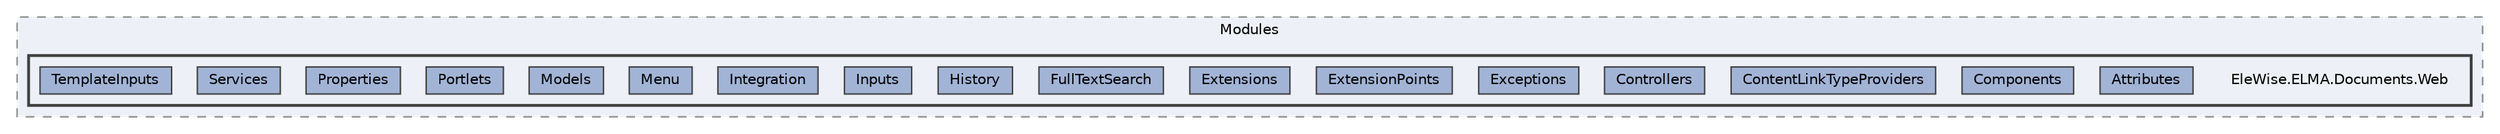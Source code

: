 digraph "Web/Modules/EleWise.ELMA.Documents.Web"
{
 // LATEX_PDF_SIZE
  bgcolor="transparent";
  edge [fontname=Helvetica,fontsize=10,labelfontname=Helvetica,labelfontsize=10];
  node [fontname=Helvetica,fontsize=10,shape=box,height=0.2,width=0.4];
  compound=true
  subgraph clusterdir_7ee4616d7792420b09aab8c4c7e23d47 {
    graph [ bgcolor="#edf0f7", pencolor="grey50", label="Modules", fontname=Helvetica,fontsize=10 style="filled,dashed", URL="dir_7ee4616d7792420b09aab8c4c7e23d47.html",tooltip=""]
  subgraph clusterdir_7b30ed932694c4fcdc3e91e9f60fe418 {
    graph [ bgcolor="#edf0f7", pencolor="grey25", label="", fontname=Helvetica,fontsize=10 style="filled,bold", URL="dir_7b30ed932694c4fcdc3e91e9f60fe418.html",tooltip=""]
    dir_7b30ed932694c4fcdc3e91e9f60fe418 [shape=plaintext, label="EleWise.ELMA.Documents.Web"];
  dir_7e3c239121821acc22a19c106c823294 [label="Attributes", fillcolor="#a2b4d6", color="grey25", style="filled", URL="dir_7e3c239121821acc22a19c106c823294.html",tooltip=""];
  dir_3ef6931c1060d364db395f8614a41e77 [label="Components", fillcolor="#a2b4d6", color="grey25", style="filled", URL="dir_3ef6931c1060d364db395f8614a41e77.html",tooltip=""];
  dir_741f580ca00bad23e8876774fa3c4f71 [label="ContentLinkTypeProviders", fillcolor="#a2b4d6", color="grey25", style="filled", URL="dir_741f580ca00bad23e8876774fa3c4f71.html",tooltip=""];
  dir_6deb799e1f1a23a1f27f861fb427f9b6 [label="Controllers", fillcolor="#a2b4d6", color="grey25", style="filled", URL="dir_6deb799e1f1a23a1f27f861fb427f9b6.html",tooltip=""];
  dir_bb2b354f858ce2dff8287c28ed5b0e49 [label="Exceptions", fillcolor="#a2b4d6", color="grey25", style="filled", URL="dir_bb2b354f858ce2dff8287c28ed5b0e49.html",tooltip=""];
  dir_d74d38a67c711ae572c3abe6956e2b4f [label="ExtensionPoints", fillcolor="#a2b4d6", color="grey25", style="filled", URL="dir_d74d38a67c711ae572c3abe6956e2b4f.html",tooltip=""];
  dir_2c995f03970d651ddab85695f220f5ce [label="Extensions", fillcolor="#a2b4d6", color="grey25", style="filled", URL="dir_2c995f03970d651ddab85695f220f5ce.html",tooltip=""];
  dir_a076539297ccd9c8f491096d3801baf1 [label="FullTextSearch", fillcolor="#a2b4d6", color="grey25", style="filled", URL="dir_a076539297ccd9c8f491096d3801baf1.html",tooltip=""];
  dir_79ac58736bdc90bf3f89be4cd05b9a90 [label="History", fillcolor="#a2b4d6", color="grey25", style="filled", URL="dir_79ac58736bdc90bf3f89be4cd05b9a90.html",tooltip=""];
  dir_7adfb910a5ea3d2d17f011f648d9e30d [label="Inputs", fillcolor="#a2b4d6", color="grey25", style="filled", URL="dir_7adfb910a5ea3d2d17f011f648d9e30d.html",tooltip=""];
  dir_1f085e6e33e216c632fae5773cbf334f [label="Integration", fillcolor="#a2b4d6", color="grey25", style="filled", URL="dir_1f085e6e33e216c632fae5773cbf334f.html",tooltip=""];
  dir_59f7762674b76d273f1fa2eb57deadb0 [label="Menu", fillcolor="#a2b4d6", color="grey25", style="filled", URL="dir_59f7762674b76d273f1fa2eb57deadb0.html",tooltip=""];
  dir_023c37926037916ea22ba90a361d338f [label="Models", fillcolor="#a2b4d6", color="grey25", style="filled", URL="dir_023c37926037916ea22ba90a361d338f.html",tooltip=""];
  dir_a4a0b8d20c8922cfbf34b6b52e110b3d [label="Portlets", fillcolor="#a2b4d6", color="grey25", style="filled", URL="dir_a4a0b8d20c8922cfbf34b6b52e110b3d.html",tooltip=""];
  dir_2f0e9541a67db077c9beb100e4fef3aa [label="Properties", fillcolor="#a2b4d6", color="grey25", style="filled", URL="dir_2f0e9541a67db077c9beb100e4fef3aa.html",tooltip=""];
  dir_d1a78c165151f1039d2a942d362e1d3e [label="Services", fillcolor="#a2b4d6", color="grey25", style="filled", URL="dir_d1a78c165151f1039d2a942d362e1d3e.html",tooltip=""];
  dir_3febf638a1ea7161a51c6d22c8ee7a56 [label="TemplateInputs", fillcolor="#a2b4d6", color="grey25", style="filled", URL="dir_3febf638a1ea7161a51c6d22c8ee7a56.html",tooltip=""];
  }
  }
}
